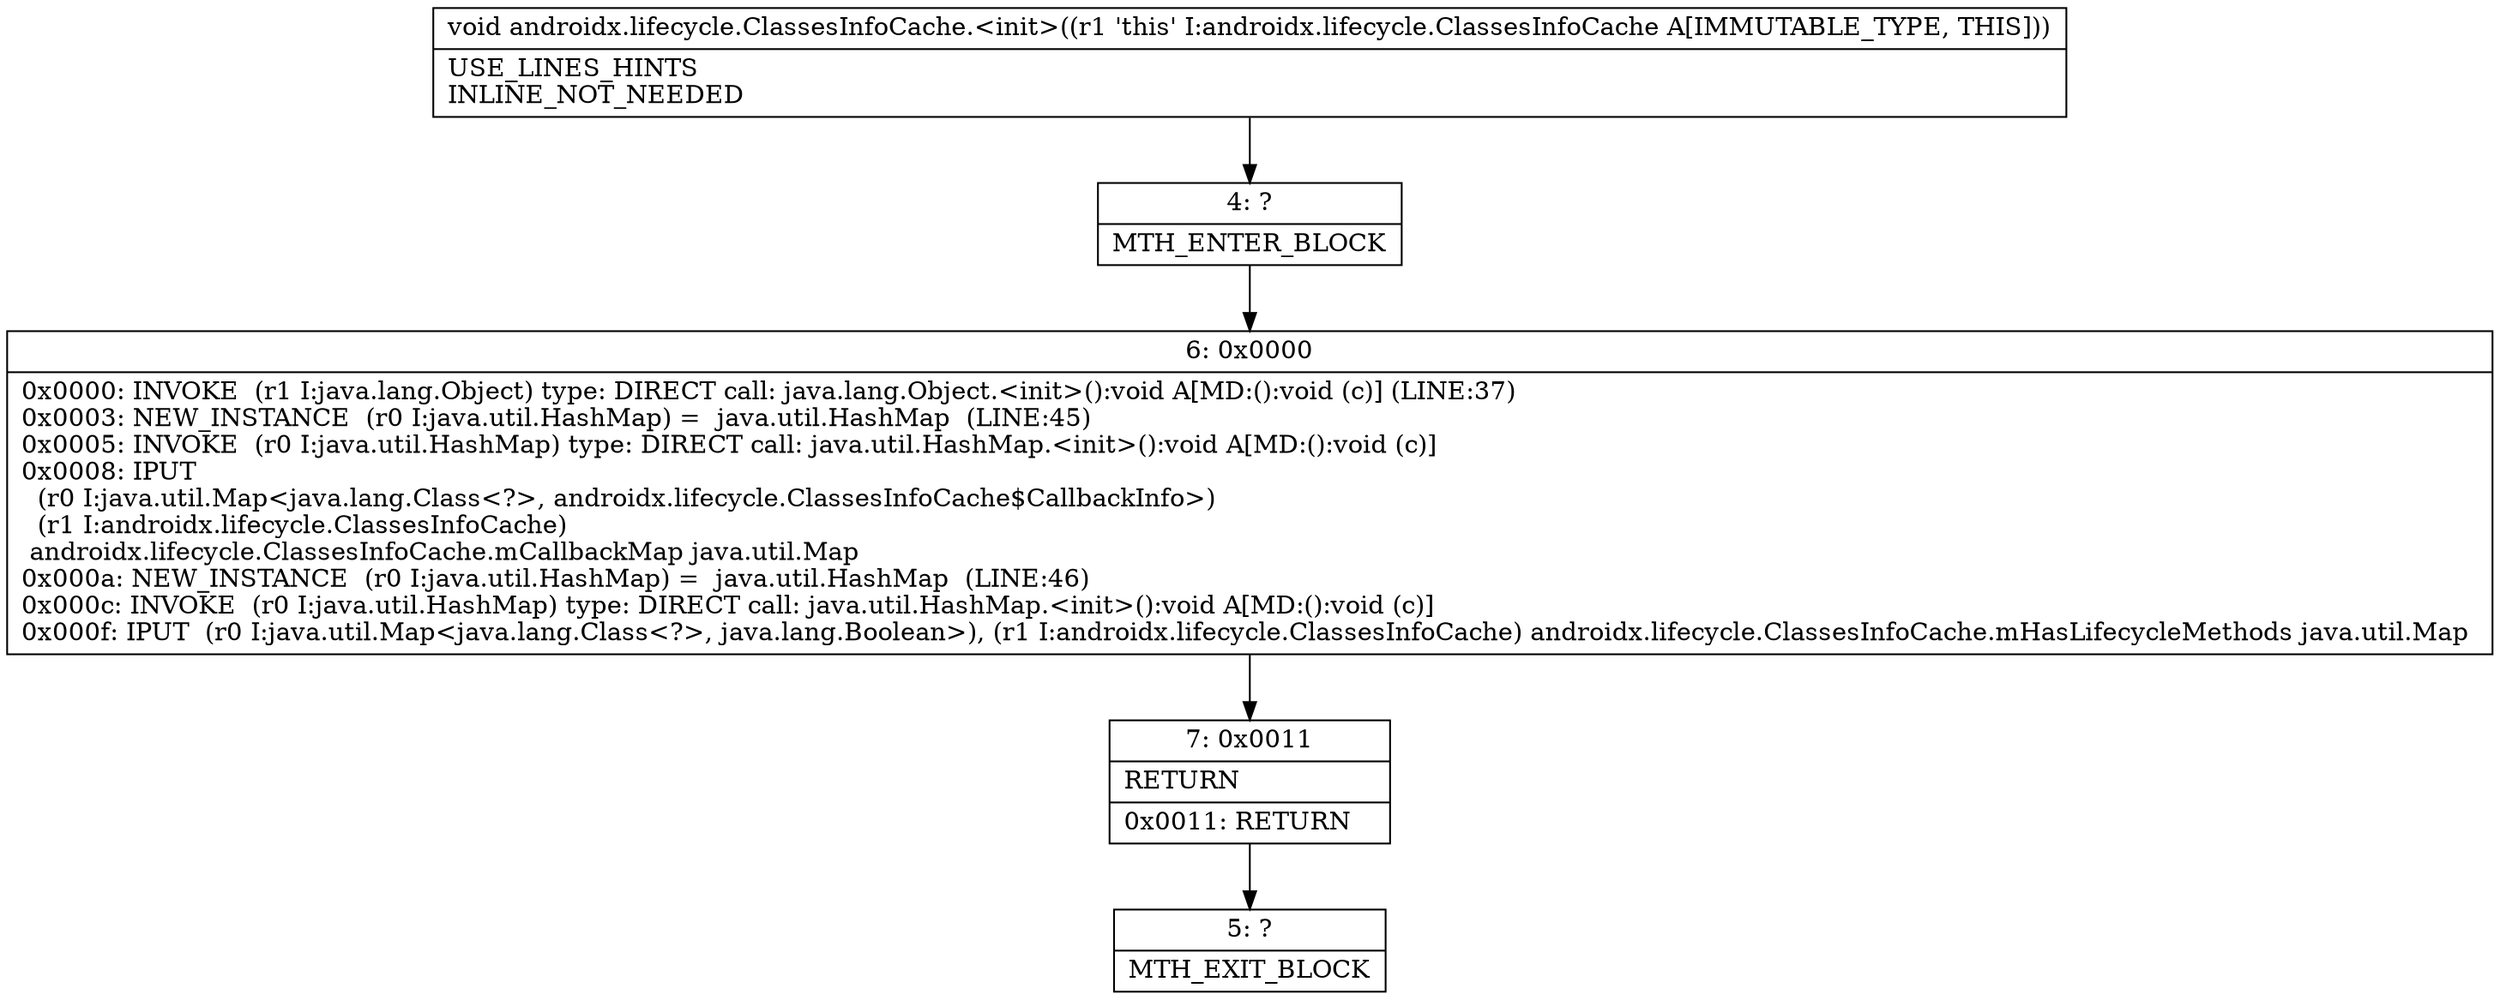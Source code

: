 digraph "CFG forandroidx.lifecycle.ClassesInfoCache.\<init\>()V" {
Node_4 [shape=record,label="{4\:\ ?|MTH_ENTER_BLOCK\l}"];
Node_6 [shape=record,label="{6\:\ 0x0000|0x0000: INVOKE  (r1 I:java.lang.Object) type: DIRECT call: java.lang.Object.\<init\>():void A[MD:():void (c)] (LINE:37)\l0x0003: NEW_INSTANCE  (r0 I:java.util.HashMap) =  java.util.HashMap  (LINE:45)\l0x0005: INVOKE  (r0 I:java.util.HashMap) type: DIRECT call: java.util.HashMap.\<init\>():void A[MD:():void (c)]\l0x0008: IPUT  \l  (r0 I:java.util.Map\<java.lang.Class\<?\>, androidx.lifecycle.ClassesInfoCache$CallbackInfo\>)\l  (r1 I:androidx.lifecycle.ClassesInfoCache)\l androidx.lifecycle.ClassesInfoCache.mCallbackMap java.util.Map \l0x000a: NEW_INSTANCE  (r0 I:java.util.HashMap) =  java.util.HashMap  (LINE:46)\l0x000c: INVOKE  (r0 I:java.util.HashMap) type: DIRECT call: java.util.HashMap.\<init\>():void A[MD:():void (c)]\l0x000f: IPUT  (r0 I:java.util.Map\<java.lang.Class\<?\>, java.lang.Boolean\>), (r1 I:androidx.lifecycle.ClassesInfoCache) androidx.lifecycle.ClassesInfoCache.mHasLifecycleMethods java.util.Map \l}"];
Node_7 [shape=record,label="{7\:\ 0x0011|RETURN\l|0x0011: RETURN   \l}"];
Node_5 [shape=record,label="{5\:\ ?|MTH_EXIT_BLOCK\l}"];
MethodNode[shape=record,label="{void androidx.lifecycle.ClassesInfoCache.\<init\>((r1 'this' I:androidx.lifecycle.ClassesInfoCache A[IMMUTABLE_TYPE, THIS]))  | USE_LINES_HINTS\lINLINE_NOT_NEEDED\l}"];
MethodNode -> Node_4;Node_4 -> Node_6;
Node_6 -> Node_7;
Node_7 -> Node_5;
}

